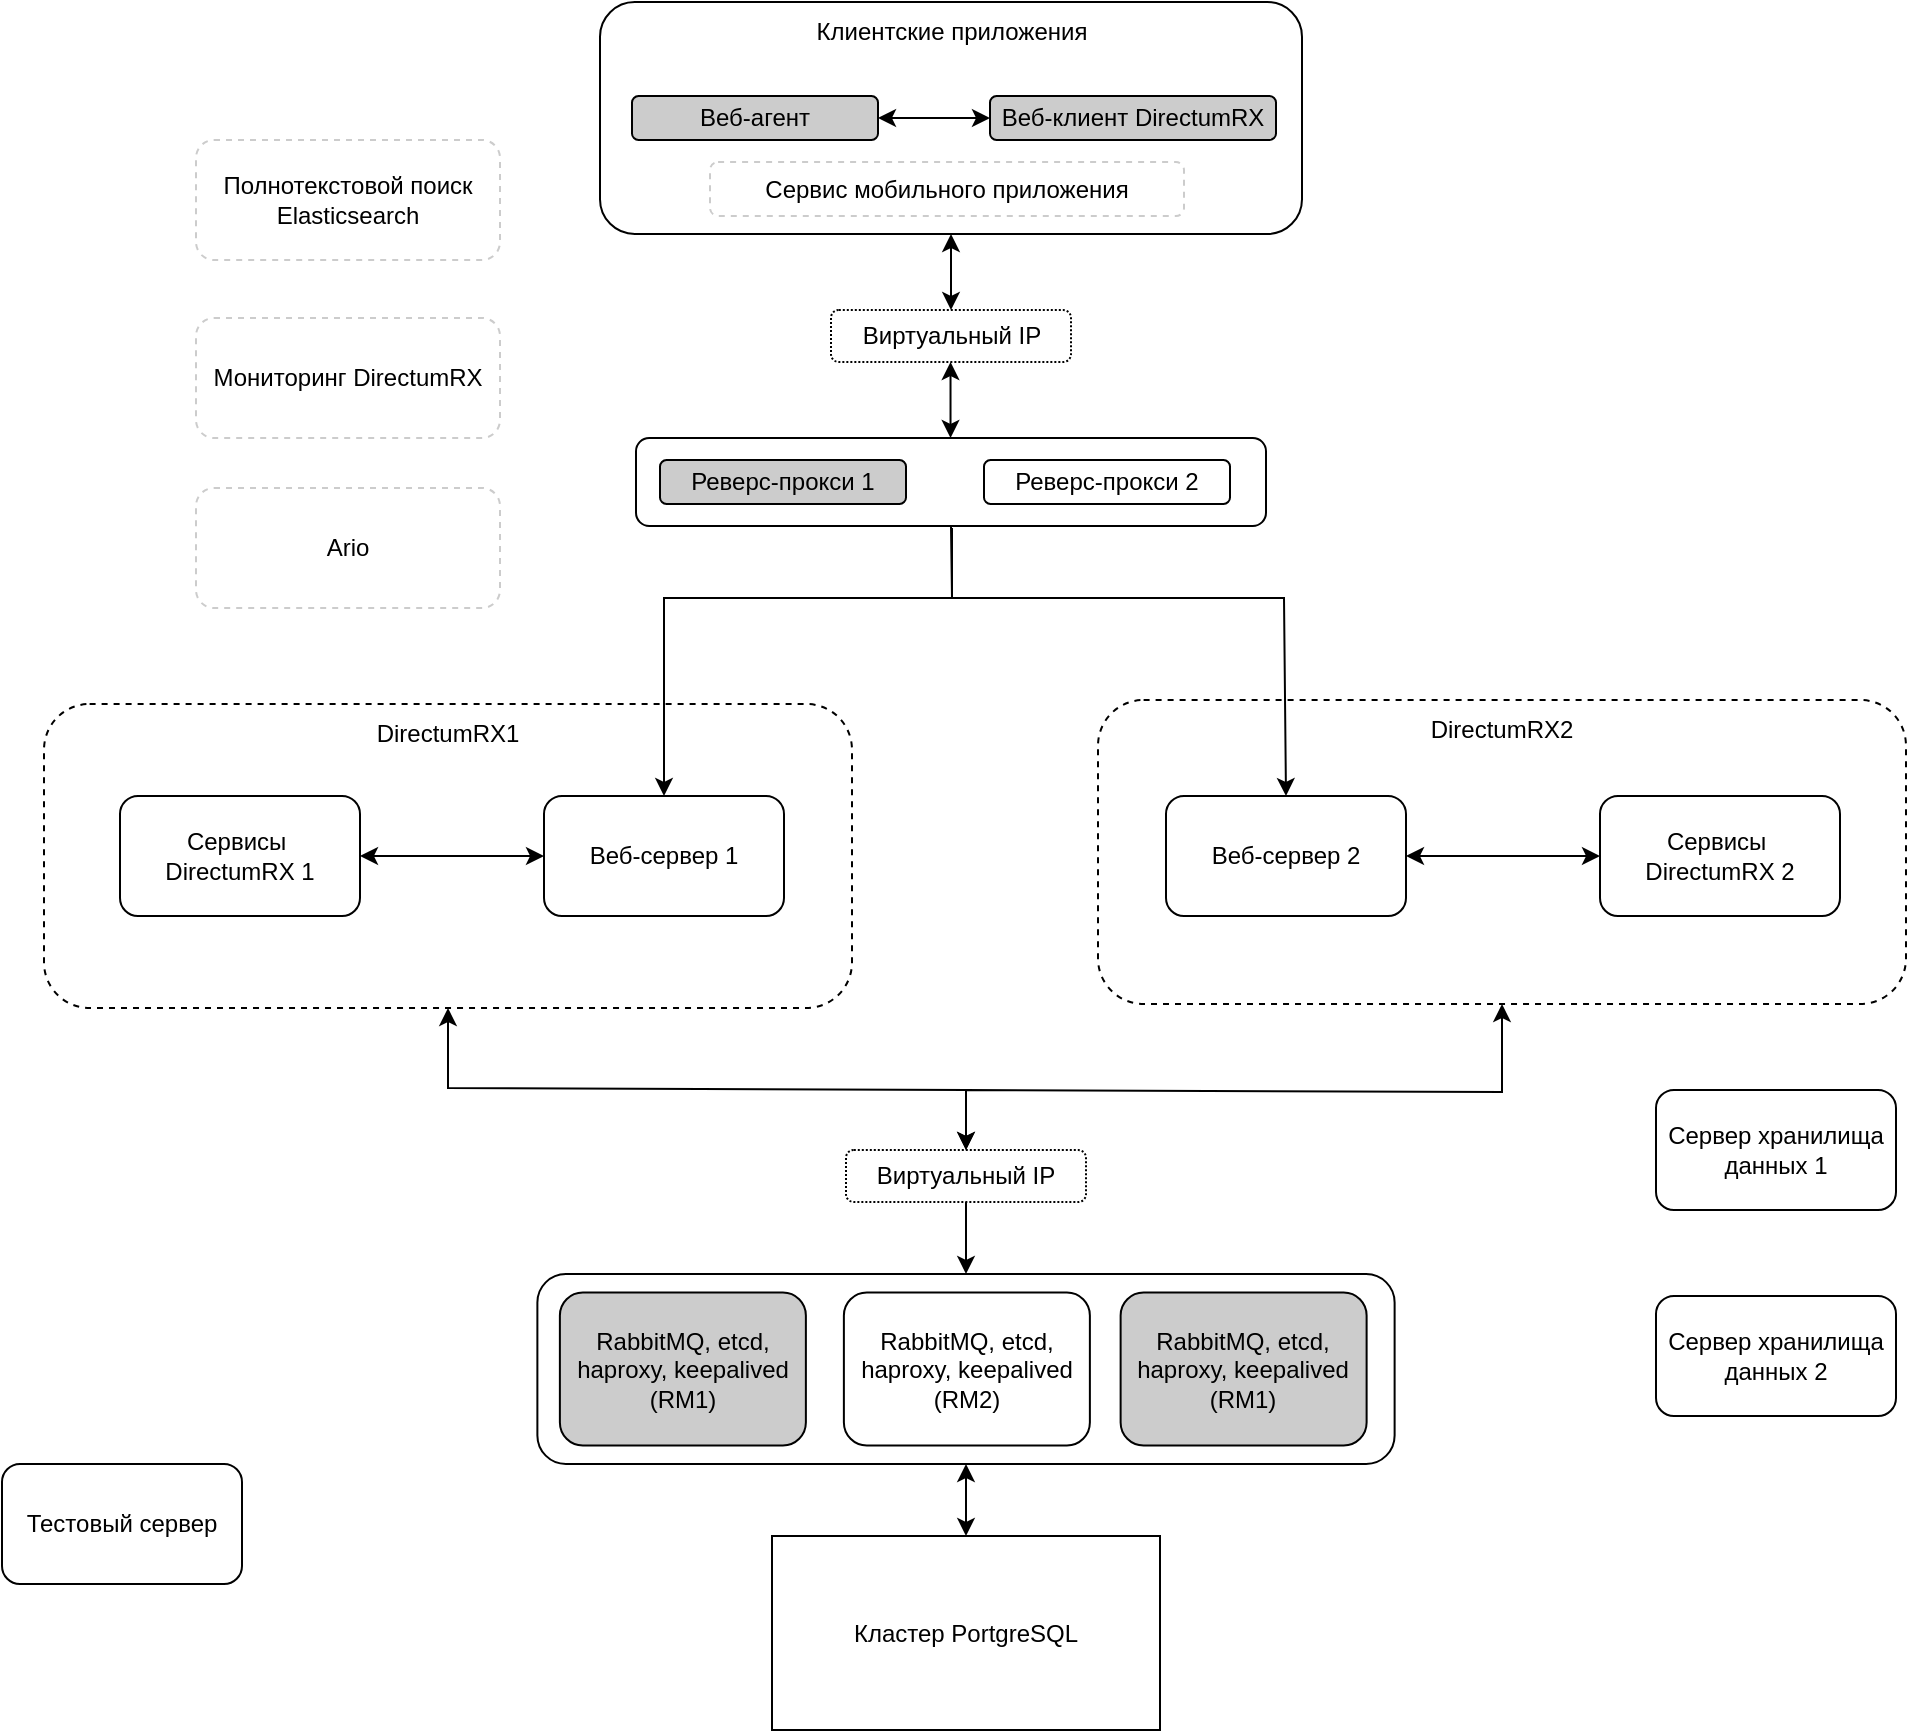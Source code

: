 <mxfile version="24.8.6">
  <diagram name="Страница — 1" id="taSbxQqE9CDGUTEGkazy">
    <mxGraphModel dx="2213" dy="783" grid="0" gridSize="10" guides="1" tooltips="1" connect="1" arrows="1" fold="1" page="1" pageScale="1" pageWidth="827" pageHeight="1169" math="0" shadow="0">
      <root>
        <mxCell id="0" />
        <mxCell id="1" parent="0" />
        <mxCell id="DbNHtFCvX-FUhnpGTAhA-1" value="" style="rounded=1;whiteSpace=wrap;html=1;" parent="1" vertex="1">
          <mxGeometry x="240" y="410" width="351" height="116" as="geometry" />
        </mxCell>
        <mxCell id="DbNHtFCvX-FUhnpGTAhA-2" value="Клиентские приложения" style="text;html=1;align=center;verticalAlign=middle;whiteSpace=wrap;rounded=0;" parent="1" vertex="1">
          <mxGeometry x="316.5" y="410" width="198" height="30" as="geometry" />
        </mxCell>
        <mxCell id="DbNHtFCvX-FUhnpGTAhA-3" value="Веб-агент" style="rounded=1;whiteSpace=wrap;html=1;fillColor=#CCCCCC;" parent="1" vertex="1">
          <mxGeometry x="256" y="457" width="123" height="22" as="geometry" />
        </mxCell>
        <mxCell id="DbNHtFCvX-FUhnpGTAhA-5" value="Веб-клиент DirectumRX" style="rounded=1;whiteSpace=wrap;html=1;fillColor=#CCCCCC;" parent="1" vertex="1">
          <mxGeometry x="435" y="457" width="143" height="22" as="geometry" />
        </mxCell>
        <mxCell id="DbNHtFCvX-FUhnpGTAhA-6" value="" style="endArrow=classic;startArrow=classic;html=1;rounded=0;exitX=1;exitY=0.5;exitDx=0;exitDy=0;entryX=0;entryY=0.5;entryDx=0;entryDy=0;" parent="1" source="DbNHtFCvX-FUhnpGTAhA-3" target="DbNHtFCvX-FUhnpGTAhA-5" edge="1">
          <mxGeometry width="50" height="50" relative="1" as="geometry">
            <mxPoint x="389" y="502" as="sourcePoint" />
            <mxPoint x="439" y="452" as="targetPoint" />
          </mxGeometry>
        </mxCell>
        <mxCell id="DbNHtFCvX-FUhnpGTAhA-7" value="Виртуальный IP" style="rounded=1;whiteSpace=wrap;html=1;fillStyle=auto;dashed=1;dashPattern=1 1;" parent="1" vertex="1">
          <mxGeometry x="355.5" y="564" width="120" height="26" as="geometry" />
        </mxCell>
        <mxCell id="DbNHtFCvX-FUhnpGTAhA-8" value="" style="endArrow=classic;startArrow=classic;html=1;rounded=0;entryX=0.5;entryY=1;entryDx=0;entryDy=0;exitX=0.5;exitY=0;exitDx=0;exitDy=0;" parent="1" source="DbNHtFCvX-FUhnpGTAhA-7" target="DbNHtFCvX-FUhnpGTAhA-1" edge="1">
          <mxGeometry width="50" height="50" relative="1" as="geometry">
            <mxPoint x="388" y="571" as="sourcePoint" />
            <mxPoint x="438" y="521" as="targetPoint" />
          </mxGeometry>
        </mxCell>
        <mxCell id="DbNHtFCvX-FUhnpGTAhA-9" value="" style="rounded=1;whiteSpace=wrap;html=1;" parent="1" vertex="1">
          <mxGeometry x="258" y="628" width="315" height="44" as="geometry" />
        </mxCell>
        <mxCell id="DbNHtFCvX-FUhnpGTAhA-10" value="Реверс-прокси 1" style="rounded=1;whiteSpace=wrap;html=1;fillColor=#CCCCCC;" parent="1" vertex="1">
          <mxGeometry x="270" y="639" width="123" height="22" as="geometry" />
        </mxCell>
        <mxCell id="DbNHtFCvX-FUhnpGTAhA-11" value="Реверс-прокси 2" style="rounded=1;whiteSpace=wrap;html=1;fillColor=#FFFFFF;" parent="1" vertex="1">
          <mxGeometry x="432" y="639" width="123" height="22" as="geometry" />
        </mxCell>
        <mxCell id="DbNHtFCvX-FUhnpGTAhA-12" value="" style="endArrow=classic;startArrow=classic;html=1;rounded=0;entryX=0.5;entryY=1;entryDx=0;entryDy=0;exitX=0.5;exitY=0;exitDx=0;exitDy=0;" parent="1" edge="1">
          <mxGeometry width="50" height="50" relative="1" as="geometry">
            <mxPoint x="415.26" y="628" as="sourcePoint" />
            <mxPoint x="415.26" y="590" as="targetPoint" />
          </mxGeometry>
        </mxCell>
        <mxCell id="DbNHtFCvX-FUhnpGTAhA-13" value="" style="rounded=1;whiteSpace=wrap;html=1;dashed=1;" parent="1" vertex="1">
          <mxGeometry x="-38" y="761" width="404" height="152" as="geometry" />
        </mxCell>
        <mxCell id="DbNHtFCvX-FUhnpGTAhA-14" value="DirectumRX1" style="text;html=1;align=center;verticalAlign=middle;whiteSpace=wrap;rounded=0;" parent="1" vertex="1">
          <mxGeometry x="134" y="761" width="60" height="30" as="geometry" />
        </mxCell>
        <mxCell id="DbNHtFCvX-FUhnpGTAhA-15" value="" style="rounded=1;whiteSpace=wrap;html=1;dashed=1;" parent="1" vertex="1">
          <mxGeometry x="489" y="759" width="404" height="152" as="geometry" />
        </mxCell>
        <mxCell id="DbNHtFCvX-FUhnpGTAhA-16" value="DirectumRX2" style="text;html=1;align=center;verticalAlign=middle;whiteSpace=wrap;rounded=0;" parent="1" vertex="1">
          <mxGeometry x="661" y="759" width="60" height="30" as="geometry" />
        </mxCell>
        <mxCell id="DbNHtFCvX-FUhnpGTAhA-18" value="" style="endArrow=classic;html=1;rounded=0;exitX=0.5;exitY=1;exitDx=0;exitDy=0;entryX=0.5;entryY=0;entryDx=0;entryDy=0;" parent="1" source="DbNHtFCvX-FUhnpGTAhA-9" target="DbNHtFCvX-FUhnpGTAhA-20" edge="1">
          <mxGeometry width="50" height="50" relative="1" as="geometry">
            <mxPoint x="343" y="739" as="sourcePoint" />
            <mxPoint x="393" y="689" as="targetPoint" />
            <Array as="points">
              <mxPoint x="416" y="708" />
              <mxPoint x="272" y="708" />
            </Array>
          </mxGeometry>
        </mxCell>
        <mxCell id="DbNHtFCvX-FUhnpGTAhA-19" value="" style="endArrow=classic;html=1;rounded=0;entryX=0.5;entryY=0;entryDx=0;entryDy=0;" parent="1" target="DbNHtFCvX-FUhnpGTAhA-21" edge="1">
          <mxGeometry width="50" height="50" relative="1" as="geometry">
            <mxPoint x="416" y="673" as="sourcePoint" />
            <mxPoint x="612" y="698" as="targetPoint" />
            <Array as="points">
              <mxPoint x="416" y="708" />
              <mxPoint x="582" y="708" />
            </Array>
          </mxGeometry>
        </mxCell>
        <mxCell id="DbNHtFCvX-FUhnpGTAhA-20" value="Веб-сервер 1" style="rounded=1;whiteSpace=wrap;html=1;" parent="1" vertex="1">
          <mxGeometry x="212" y="807" width="120" height="60" as="geometry" />
        </mxCell>
        <mxCell id="DbNHtFCvX-FUhnpGTAhA-21" value="Веб-сервер 2" style="rounded=1;whiteSpace=wrap;html=1;" parent="1" vertex="1">
          <mxGeometry x="523" y="807" width="120" height="60" as="geometry" />
        </mxCell>
        <mxCell id="DbNHtFCvX-FUhnpGTAhA-22" value="Сервисы&amp;nbsp;&lt;div&gt;DirectumRX 1&lt;/div&gt;" style="rounded=1;whiteSpace=wrap;html=1;" parent="1" vertex="1">
          <mxGeometry y="807" width="120" height="60" as="geometry" />
        </mxCell>
        <mxCell id="DbNHtFCvX-FUhnpGTAhA-23" value="Сервисы&amp;nbsp;&lt;div&gt;DirectumRX 2&lt;/div&gt;" style="rounded=1;whiteSpace=wrap;html=1;" parent="1" vertex="1">
          <mxGeometry x="740" y="807" width="120" height="60" as="geometry" />
        </mxCell>
        <mxCell id="DbNHtFCvX-FUhnpGTAhA-24" value="" style="endArrow=classic;startArrow=classic;html=1;rounded=0;exitX=1;exitY=0.5;exitDx=0;exitDy=0;entryX=0;entryY=0.5;entryDx=0;entryDy=0;" parent="1" source="DbNHtFCvX-FUhnpGTAhA-22" target="DbNHtFCvX-FUhnpGTAhA-20" edge="1">
          <mxGeometry width="50" height="50" relative="1" as="geometry">
            <mxPoint x="148" y="886" as="sourcePoint" />
            <mxPoint x="198" y="836" as="targetPoint" />
          </mxGeometry>
        </mxCell>
        <mxCell id="DbNHtFCvX-FUhnpGTAhA-25" value="" style="endArrow=classic;startArrow=classic;html=1;rounded=0;exitX=1;exitY=0.5;exitDx=0;exitDy=0;entryX=0;entryY=0.5;entryDx=0;entryDy=0;" parent="1" source="DbNHtFCvX-FUhnpGTAhA-21" target="DbNHtFCvX-FUhnpGTAhA-23" edge="1">
          <mxGeometry width="50" height="50" relative="1" as="geometry">
            <mxPoint x="684" y="864" as="sourcePoint" />
            <mxPoint x="734" y="814" as="targetPoint" />
          </mxGeometry>
        </mxCell>
        <mxCell id="DbNHtFCvX-FUhnpGTAhA-26" value="Виртуальный IP" style="rounded=1;whiteSpace=wrap;html=1;fillStyle=auto;dashed=1;dashPattern=1 1;" parent="1" vertex="1">
          <mxGeometry x="363" y="984" width="120" height="26" as="geometry" />
        </mxCell>
        <mxCell id="DbNHtFCvX-FUhnpGTAhA-27" value="" style="endArrow=classic;startArrow=classic;html=1;rounded=0;exitX=0.5;exitY=1;exitDx=0;exitDy=0;entryX=0.5;entryY=0;entryDx=0;entryDy=0;" parent="1" source="DbNHtFCvX-FUhnpGTAhA-13" target="DbNHtFCvX-FUhnpGTAhA-26" edge="1">
          <mxGeometry width="50" height="50" relative="1" as="geometry">
            <mxPoint x="279" y="994" as="sourcePoint" />
            <mxPoint x="329" y="944" as="targetPoint" />
            <Array as="points">
              <mxPoint x="164" y="953" />
              <mxPoint x="423" y="954" />
            </Array>
          </mxGeometry>
        </mxCell>
        <mxCell id="DbNHtFCvX-FUhnpGTAhA-28" value="" style="endArrow=classic;startArrow=classic;html=1;rounded=0;exitX=0.5;exitY=0;exitDx=0;exitDy=0;entryX=0.5;entryY=1;entryDx=0;entryDy=0;" parent="1" source="DbNHtFCvX-FUhnpGTAhA-26" target="DbNHtFCvX-FUhnpGTAhA-15" edge="1">
          <mxGeometry width="50" height="50" relative="1" as="geometry">
            <mxPoint x="514" y="990" as="sourcePoint" />
            <mxPoint x="564" y="940" as="targetPoint" />
            <Array as="points">
              <mxPoint x="423" y="954" />
              <mxPoint x="691" y="955" />
            </Array>
          </mxGeometry>
        </mxCell>
        <mxCell id="DbNHtFCvX-FUhnpGTAhA-29" value="" style="rounded=1;whiteSpace=wrap;html=1;" parent="1" vertex="1">
          <mxGeometry x="208.69" y="1046" width="428.62" height="95" as="geometry" />
        </mxCell>
        <mxCell id="DbNHtFCvX-FUhnpGTAhA-30" value="RabbitMQ, etcd, haproxy, keepalived&lt;br&gt;(RM1)" style="rounded=1;whiteSpace=wrap;html=1;fillColor=#CCCCCC;" parent="1" vertex="1">
          <mxGeometry x="219.94" y="1055.25" width="123" height="76.5" as="geometry" />
        </mxCell>
        <mxCell id="DbNHtFCvX-FUhnpGTAhA-32" value="RabbitMQ, etcd, haproxy, keepalived&lt;br&gt;(RM2)" style="rounded=1;whiteSpace=wrap;html=1;fillColor=#FFFFFF;" parent="1" vertex="1">
          <mxGeometry x="361.94" y="1055.25" width="123" height="76.5" as="geometry" />
        </mxCell>
        <mxCell id="DbNHtFCvX-FUhnpGTAhA-33" value="" style="endArrow=classic;html=1;rounded=0;exitX=0.5;exitY=1;exitDx=0;exitDy=0;entryX=0.5;entryY=0;entryDx=0;entryDy=0;" parent="1" source="DbNHtFCvX-FUhnpGTAhA-26" target="DbNHtFCvX-FUhnpGTAhA-29" edge="1">
          <mxGeometry width="50" height="50" relative="1" as="geometry">
            <mxPoint x="547" y="1090" as="sourcePoint" />
            <mxPoint x="597" y="1040" as="targetPoint" />
          </mxGeometry>
        </mxCell>
        <mxCell id="DbNHtFCvX-FUhnpGTAhA-35" value="Кластер PortgreSQL" style="rounded=0;whiteSpace=wrap;html=1;" parent="1" vertex="1">
          <mxGeometry x="326" y="1177" width="194" height="97" as="geometry" />
        </mxCell>
        <mxCell id="DbNHtFCvX-FUhnpGTAhA-37" value="" style="endArrow=classic;startArrow=classic;html=1;rounded=0;entryX=0.5;entryY=1;entryDx=0;entryDy=0;exitX=0.5;exitY=0;exitDx=0;exitDy=0;" parent="1" source="DbNHtFCvX-FUhnpGTAhA-35" target="DbNHtFCvX-FUhnpGTAhA-29" edge="1">
          <mxGeometry width="50" height="50" relative="1" as="geometry">
            <mxPoint x="426" y="1211" as="sourcePoint" />
            <mxPoint x="476" y="1166" as="targetPoint" />
          </mxGeometry>
        </mxCell>
        <mxCell id="DbNHtFCvX-FUhnpGTAhA-39" value="Сервер хранилища данных 1" style="rounded=1;whiteSpace=wrap;html=1;" parent="1" vertex="1">
          <mxGeometry x="768" y="954" width="120" height="60" as="geometry" />
        </mxCell>
        <mxCell id="DbNHtFCvX-FUhnpGTAhA-40" value="Сервер хранилища данных 2" style="rounded=1;whiteSpace=wrap;html=1;" parent="1" vertex="1">
          <mxGeometry x="768" y="1057" width="120" height="60" as="geometry" />
        </mxCell>
        <mxCell id="DbNHtFCvX-FUhnpGTAhA-41" value="Сервис мобильного приложения" style="rounded=1;whiteSpace=wrap;html=1;dashed=1;strokeColor=#CCCCCC;" parent="1" vertex="1">
          <mxGeometry x="295" y="490" width="237" height="27" as="geometry" />
        </mxCell>
        <mxCell id="DbNHtFCvX-FUhnpGTAhA-42" value="Полнотекстовой поиск Elasticsearch" style="rounded=1;whiteSpace=wrap;html=1;dashed=1;strokeColor=#CCCCCC;" parent="1" vertex="1">
          <mxGeometry x="38" y="479" width="152" height="60" as="geometry" />
        </mxCell>
        <mxCell id="DbNHtFCvX-FUhnpGTAhA-43" value="Мониторинг DirectumRX" style="rounded=1;whiteSpace=wrap;html=1;dashed=1;strokeColor=#CCCCCC;" parent="1" vertex="1">
          <mxGeometry x="38" y="568" width="152" height="60" as="geometry" />
        </mxCell>
        <mxCell id="DbNHtFCvX-FUhnpGTAhA-45" value="Ario" style="rounded=1;whiteSpace=wrap;html=1;dashed=1;strokeColor=#CCCCCC;" parent="1" vertex="1">
          <mxGeometry x="38" y="653" width="152" height="60" as="geometry" />
        </mxCell>
        <mxCell id="DbNHtFCvX-FUhnpGTAhA-48" value="Тестовый сервер" style="rounded=1;whiteSpace=wrap;html=1;" parent="1" vertex="1">
          <mxGeometry x="-59" y="1141" width="120" height="60" as="geometry" />
        </mxCell>
        <mxCell id="ybwXyyKt67YIkfou766u-1" value="RabbitMQ, etcd, haproxy, keepalived&lt;br&gt;(RM1)" style="rounded=1;whiteSpace=wrap;html=1;fillColor=#CCCCCC;" vertex="1" parent="1">
          <mxGeometry x="500.31" y="1055.25" width="123" height="76.5" as="geometry" />
        </mxCell>
      </root>
    </mxGraphModel>
  </diagram>
</mxfile>
